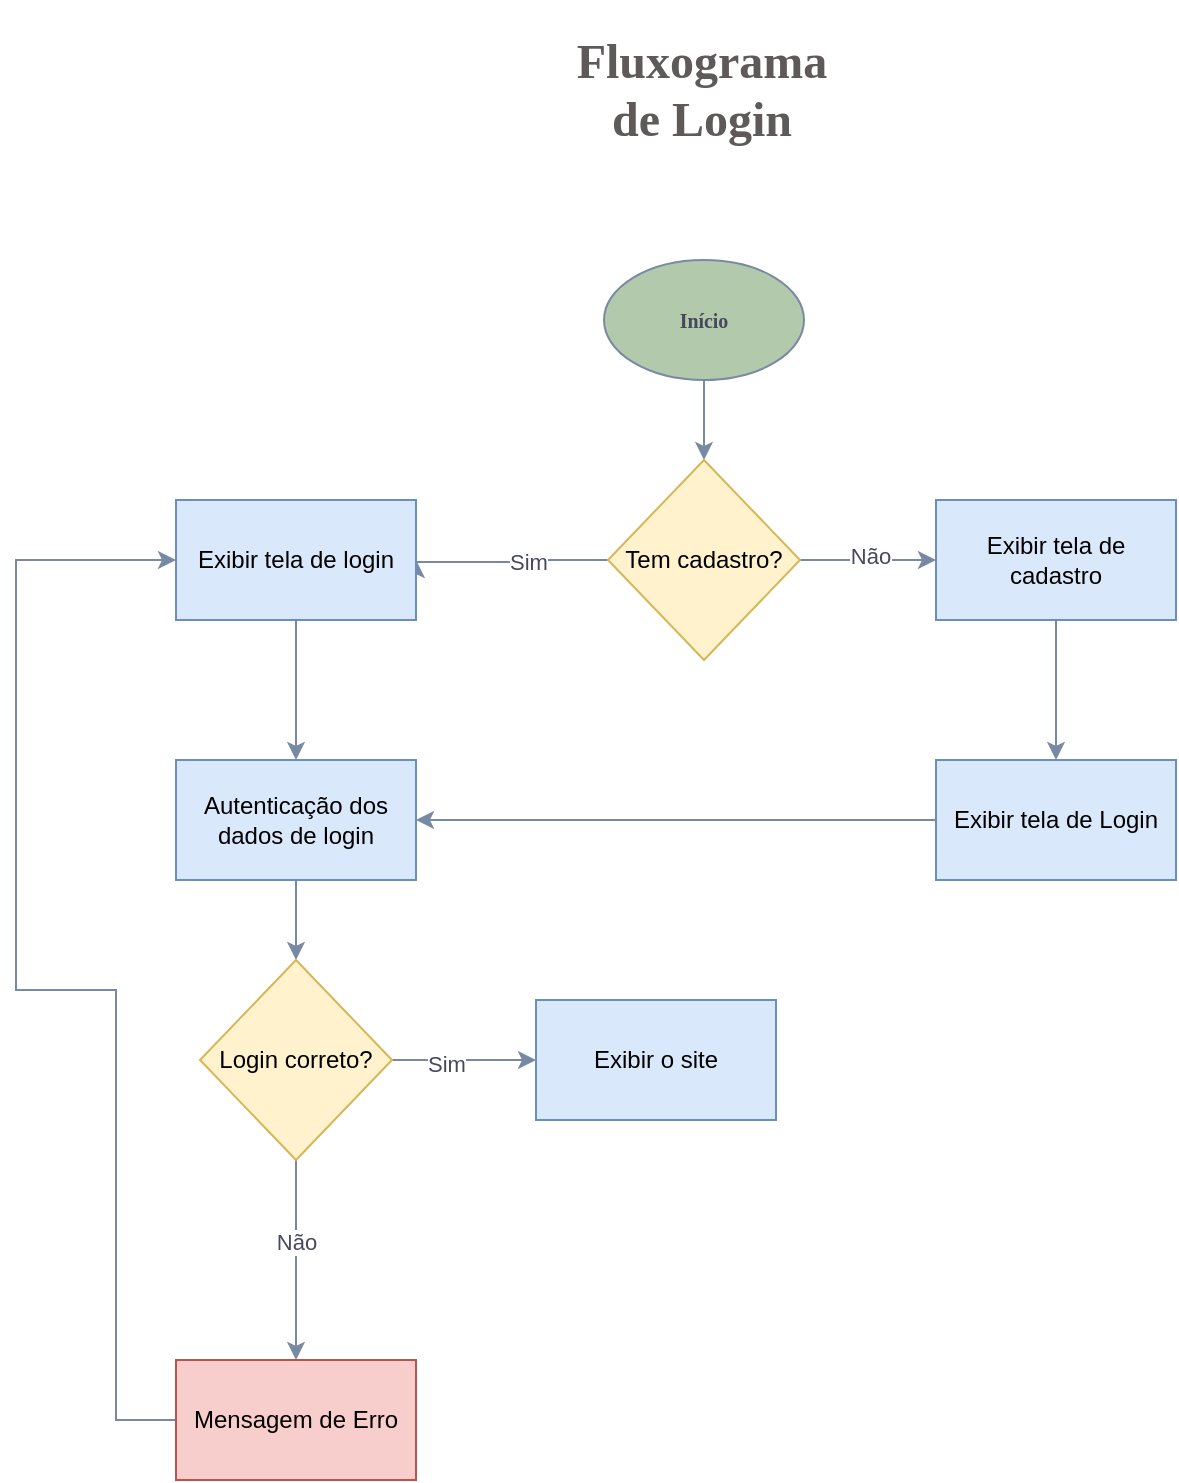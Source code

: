 <mxfile version="28.0.4">
  <diagram name="Página-1" id="uvyJfbt0sLt9jGRwTaVn">
    <mxGraphModel dx="1895" dy="1138" grid="1" gridSize="10" guides="1" tooltips="1" connect="1" arrows="1" fold="1" page="1" pageScale="1" pageWidth="827" pageHeight="1169" math="0" shadow="0">
      <root>
        <mxCell id="0" />
        <mxCell id="1" parent="0" />
        <mxCell id="lw3tLrpNmx5aj8NRYXH--5" style="edgeStyle=orthogonalEdgeStyle;rounded=0;orthogonalLoop=1;jettySize=auto;html=1;entryX=0.5;entryY=0;entryDx=0;entryDy=0;strokeColor=#788AA3;fontColor=#46495D;fillColor=#B2C9AB;" edge="1" parent="1" source="lw3tLrpNmx5aj8NRYXH--1" target="lw3tLrpNmx5aj8NRYXH--4">
          <mxGeometry relative="1" as="geometry" />
        </mxCell>
        <mxCell id="lw3tLrpNmx5aj8NRYXH--1" value="&lt;h5&gt;&lt;font face=&quot;Verdana&quot;&gt;Início&lt;/font&gt;&lt;/h5&gt;" style="ellipse;whiteSpace=wrap;html=1;labelBackgroundColor=none;fillColor=#B2C9AB;strokeColor=#788AA3;fontColor=#46495D;" vertex="1" parent="1">
          <mxGeometry x="364" y="160" width="100" height="60" as="geometry" />
        </mxCell>
        <mxCell id="lw3tLrpNmx5aj8NRYXH--7" value="" style="edgeStyle=orthogonalEdgeStyle;rounded=0;orthogonalLoop=1;jettySize=auto;html=1;strokeColor=#788AA3;fontColor=#46495D;fillColor=#B2C9AB;" edge="1" parent="1" source="lw3tLrpNmx5aj8NRYXH--4" target="lw3tLrpNmx5aj8NRYXH--6">
          <mxGeometry relative="1" as="geometry" />
        </mxCell>
        <mxCell id="lw3tLrpNmx5aj8NRYXH--9" value="Não" style="edgeLabel;html=1;align=center;verticalAlign=middle;resizable=0;points=[];strokeColor=#788AA3;fontColor=#46495D;fillColor=#B2C9AB;" vertex="1" connectable="0" parent="lw3tLrpNmx5aj8NRYXH--7">
          <mxGeometry x="0.035" y="2" relative="1" as="geometry">
            <mxPoint as="offset" />
          </mxGeometry>
        </mxCell>
        <mxCell id="lw3tLrpNmx5aj8NRYXH--8" style="edgeStyle=orthogonalEdgeStyle;rounded=0;orthogonalLoop=1;jettySize=auto;html=1;strokeColor=#788AA3;fontColor=#46495D;fillColor=#B2C9AB;entryX=1;entryY=0.5;entryDx=0;entryDy=0;" edge="1" parent="1" source="lw3tLrpNmx5aj8NRYXH--4" target="lw3tLrpNmx5aj8NRYXH--12">
          <mxGeometry relative="1" as="geometry">
            <mxPoint x="280" y="310" as="targetPoint" />
            <Array as="points">
              <mxPoint x="323" y="310" />
              <mxPoint x="323" y="311" />
              <mxPoint x="270" y="311" />
            </Array>
          </mxGeometry>
        </mxCell>
        <mxCell id="lw3tLrpNmx5aj8NRYXH--11" value="Sim" style="edgeLabel;html=1;align=center;verticalAlign=middle;resizable=0;points=[];strokeColor=#788AA3;fontColor=#46495D;fillColor=#B2C9AB;" vertex="1" connectable="0" parent="lw3tLrpNmx5aj8NRYXH--8">
          <mxGeometry x="-0.149" y="1" relative="1" as="geometry">
            <mxPoint x="1" as="offset" />
          </mxGeometry>
        </mxCell>
        <mxCell id="lw3tLrpNmx5aj8NRYXH--4" value="Tem cadastro?" style="rhombus;whiteSpace=wrap;html=1;strokeColor=#d6b656;fillColor=#fff2cc;" vertex="1" parent="1">
          <mxGeometry x="366" y="260" width="96" height="100" as="geometry" />
        </mxCell>
        <mxCell id="lw3tLrpNmx5aj8NRYXH--15" style="edgeStyle=orthogonalEdgeStyle;rounded=0;orthogonalLoop=1;jettySize=auto;html=1;strokeColor=#788AA3;fontColor=#46495D;fillColor=#B2C9AB;entryX=0.5;entryY=0;entryDx=0;entryDy=0;" edge="1" parent="1" source="lw3tLrpNmx5aj8NRYXH--6" target="lw3tLrpNmx5aj8NRYXH--16">
          <mxGeometry relative="1" as="geometry">
            <mxPoint x="590" y="400" as="targetPoint" />
          </mxGeometry>
        </mxCell>
        <mxCell id="lw3tLrpNmx5aj8NRYXH--6" value="Exibir tela de cadastro" style="whiteSpace=wrap;html=1;fillColor=#dae8fc;strokeColor=#6c8ebf;" vertex="1" parent="1">
          <mxGeometry x="530" y="280" width="120" height="60" as="geometry" />
        </mxCell>
        <mxCell id="lw3tLrpNmx5aj8NRYXH--13" style="edgeStyle=orthogonalEdgeStyle;rounded=0;orthogonalLoop=1;jettySize=auto;html=1;strokeColor=#788AA3;fontColor=#46495D;fillColor=#B2C9AB;" edge="1" parent="1" source="lw3tLrpNmx5aj8NRYXH--12">
          <mxGeometry relative="1" as="geometry">
            <mxPoint x="210" y="410" as="targetPoint" />
          </mxGeometry>
        </mxCell>
        <mxCell id="lw3tLrpNmx5aj8NRYXH--12" value="Exibir tela de login" style="whiteSpace=wrap;html=1;fillColor=#dae8fc;strokeColor=#6c8ebf;" vertex="1" parent="1">
          <mxGeometry x="150" y="280" width="120" height="60" as="geometry" />
        </mxCell>
        <mxCell id="lw3tLrpNmx5aj8NRYXH--21" style="edgeStyle=orthogonalEdgeStyle;rounded=0;orthogonalLoop=1;jettySize=auto;html=1;entryX=0.5;entryY=0;entryDx=0;entryDy=0;strokeColor=#788AA3;fontColor=#46495D;fillColor=#B2C9AB;" edge="1" parent="1" source="lw3tLrpNmx5aj8NRYXH--14" target="lw3tLrpNmx5aj8NRYXH--20">
          <mxGeometry relative="1" as="geometry" />
        </mxCell>
        <mxCell id="lw3tLrpNmx5aj8NRYXH--14" value="Autenticação dos dados de login" style="whiteSpace=wrap;html=1;fillColor=#dae8fc;strokeColor=#6c8ebf;" vertex="1" parent="1">
          <mxGeometry x="150" y="410" width="120" height="60" as="geometry" />
        </mxCell>
        <mxCell id="lw3tLrpNmx5aj8NRYXH--18" style="edgeStyle=orthogonalEdgeStyle;rounded=0;orthogonalLoop=1;jettySize=auto;html=1;entryX=1;entryY=0.5;entryDx=0;entryDy=0;strokeColor=#788AA3;fontColor=#46495D;fillColor=#B2C9AB;" edge="1" parent="1" source="lw3tLrpNmx5aj8NRYXH--16" target="lw3tLrpNmx5aj8NRYXH--14">
          <mxGeometry relative="1" as="geometry" />
        </mxCell>
        <mxCell id="lw3tLrpNmx5aj8NRYXH--16" value="Exibir tela de Login" style="whiteSpace=wrap;html=1;fillColor=#dae8fc;strokeColor=#6c8ebf;" vertex="1" parent="1">
          <mxGeometry x="530" y="410" width="120" height="60" as="geometry" />
        </mxCell>
        <mxCell id="lw3tLrpNmx5aj8NRYXH--22" style="edgeStyle=orthogonalEdgeStyle;rounded=0;orthogonalLoop=1;jettySize=auto;html=1;strokeColor=#788AA3;fontColor=#46495D;fillColor=#B2C9AB;" edge="1" parent="1" source="lw3tLrpNmx5aj8NRYXH--20">
          <mxGeometry relative="1" as="geometry">
            <mxPoint x="330" y="560" as="targetPoint" />
          </mxGeometry>
        </mxCell>
        <mxCell id="lw3tLrpNmx5aj8NRYXH--23" value="Sim" style="edgeLabel;html=1;align=center;verticalAlign=middle;resizable=0;points=[];strokeColor=#788AA3;fontColor=#46495D;fillColor=#B2C9AB;" vertex="1" connectable="0" parent="lw3tLrpNmx5aj8NRYXH--22">
          <mxGeometry x="-0.25" y="-2" relative="1" as="geometry">
            <mxPoint as="offset" />
          </mxGeometry>
        </mxCell>
        <mxCell id="lw3tLrpNmx5aj8NRYXH--25" style="edgeStyle=orthogonalEdgeStyle;rounded=0;orthogonalLoop=1;jettySize=auto;html=1;strokeColor=#788AA3;fontColor=#46495D;fillColor=#B2C9AB;" edge="1" parent="1" source="lw3tLrpNmx5aj8NRYXH--20">
          <mxGeometry relative="1" as="geometry">
            <mxPoint x="210" y="710" as="targetPoint" />
          </mxGeometry>
        </mxCell>
        <mxCell id="lw3tLrpNmx5aj8NRYXH--27" value="Não" style="edgeLabel;html=1;align=center;verticalAlign=middle;resizable=0;points=[];strokeColor=#788AA3;fontColor=#46495D;fillColor=#B2C9AB;" vertex="1" connectable="0" parent="lw3tLrpNmx5aj8NRYXH--25">
          <mxGeometry x="-0.196" relative="1" as="geometry">
            <mxPoint as="offset" />
          </mxGeometry>
        </mxCell>
        <mxCell id="lw3tLrpNmx5aj8NRYXH--20" value="Login correto?" style="rhombus;whiteSpace=wrap;html=1;strokeColor=#d6b656;fillColor=#fff2cc;" vertex="1" parent="1">
          <mxGeometry x="162" y="510" width="96" height="100" as="geometry" />
        </mxCell>
        <mxCell id="lw3tLrpNmx5aj8NRYXH--24" value="Exibir o site" style="whiteSpace=wrap;html=1;fillColor=#dae8fc;strokeColor=#6c8ebf;" vertex="1" parent="1">
          <mxGeometry x="330" y="530" width="120" height="60" as="geometry" />
        </mxCell>
        <mxCell id="lw3tLrpNmx5aj8NRYXH--28" style="edgeStyle=orthogonalEdgeStyle;rounded=0;orthogonalLoop=1;jettySize=auto;html=1;strokeColor=#788AA3;fontColor=#46495D;fillColor=#B2C9AB;entryX=0;entryY=0.5;entryDx=0;entryDy=0;" edge="1" parent="1" source="lw3tLrpNmx5aj8NRYXH--26" target="lw3tLrpNmx5aj8NRYXH--12">
          <mxGeometry relative="1" as="geometry">
            <mxPoint x="90" y="310" as="targetPoint" />
            <Array as="points">
              <mxPoint x="120" y="740" />
              <mxPoint x="120" y="525" />
              <mxPoint x="70" y="525" />
              <mxPoint x="70" y="310" />
            </Array>
          </mxGeometry>
        </mxCell>
        <mxCell id="lw3tLrpNmx5aj8NRYXH--26" value="Mensagem de Erro" style="whiteSpace=wrap;html=1;fillColor=#f8cecc;strokeColor=#b85450;" vertex="1" parent="1">
          <mxGeometry x="150" y="710" width="120" height="60" as="geometry" />
        </mxCell>
        <mxCell id="lw3tLrpNmx5aj8NRYXH--30" value="&lt;h1&gt;Fluxograma de Login&lt;/h1&gt;" style="text;html=1;align=center;verticalAlign=middle;whiteSpace=wrap;rounded=0;fontColor=#5D5A59;fontFamily=Times New Roman;labelBackgroundColor=default;" vertex="1" parent="1">
          <mxGeometry x="383" y="60" width="60" height="30" as="geometry" />
        </mxCell>
      </root>
    </mxGraphModel>
  </diagram>
</mxfile>
